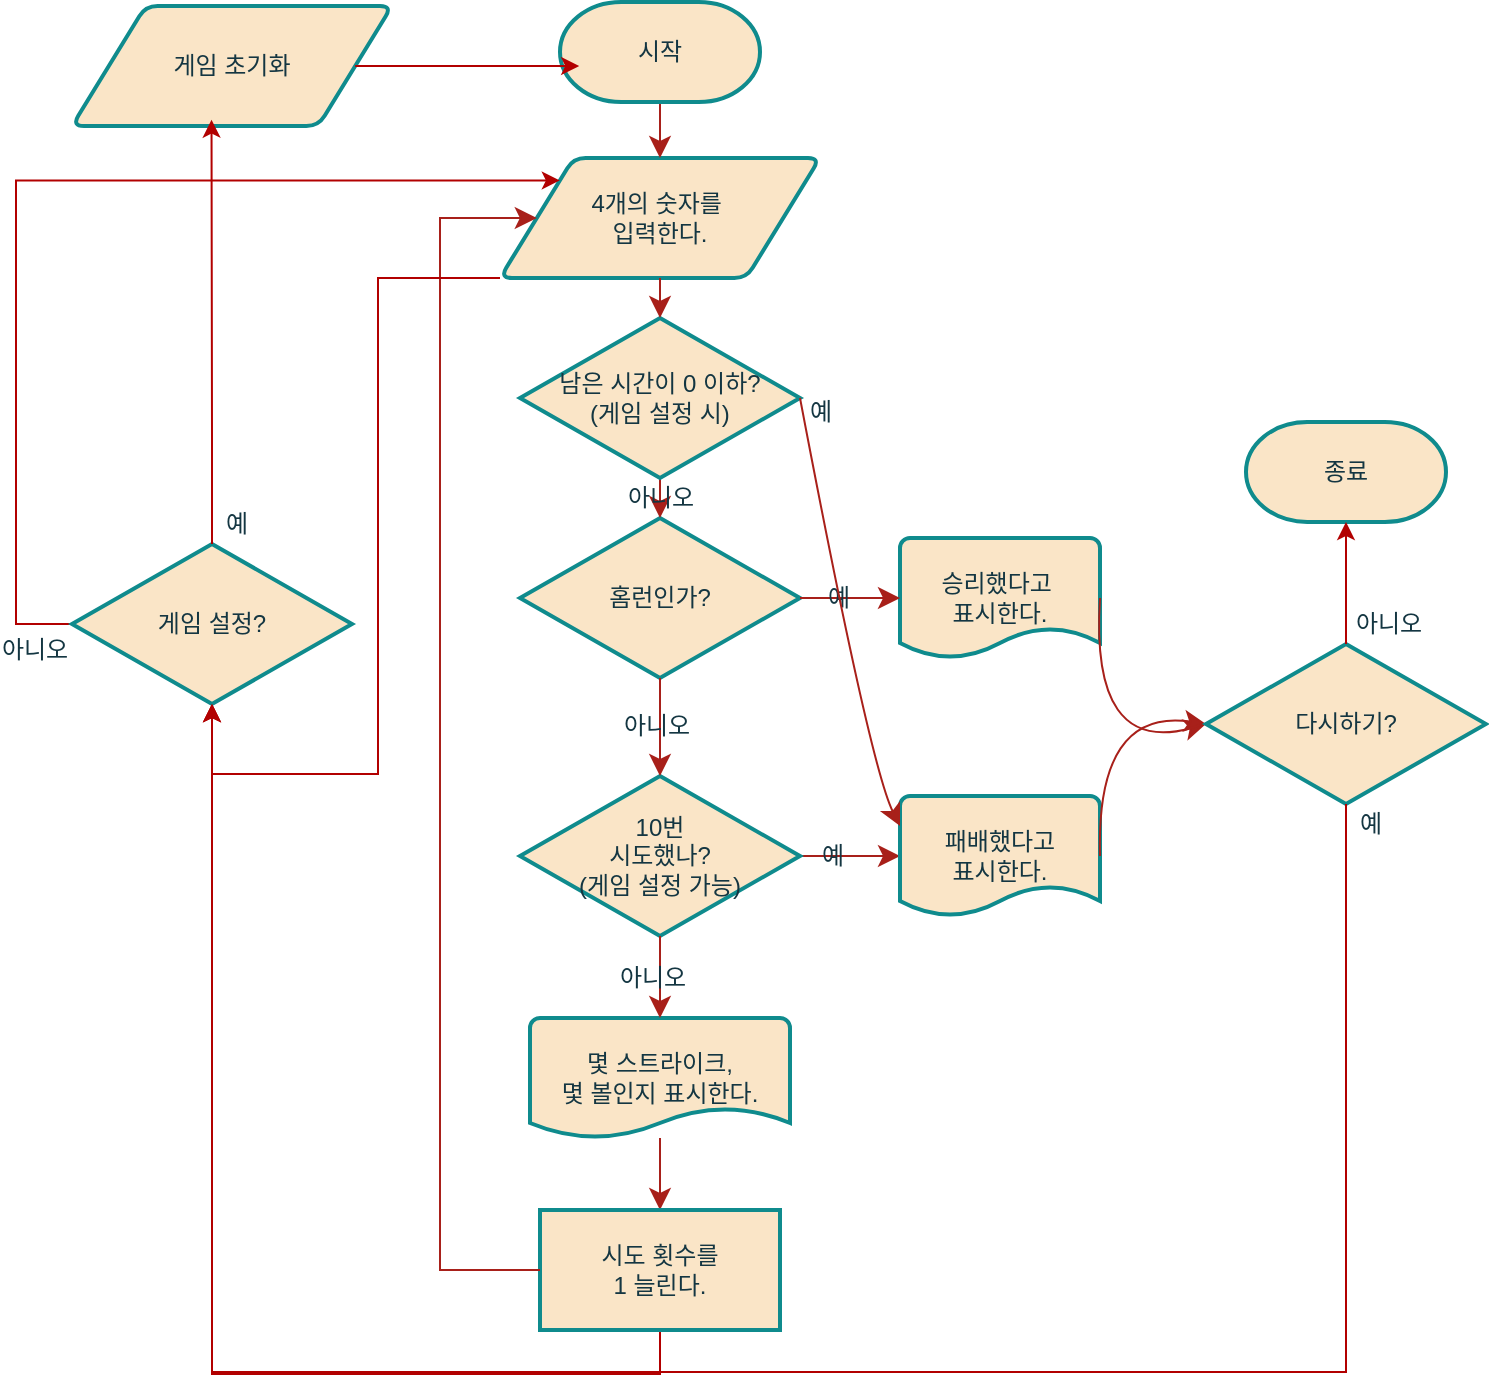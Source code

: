 <mxfile version="28.2.5" pages="2">
  <diagram name="페이지-1" id="xL3ecaV1VPlOIh9ThbmS">
    <mxGraphModel dx="1173" dy="758" grid="0" gridSize="10" guides="1" tooltips="1" connect="1" arrows="1" fold="1" page="1" pageScale="1" pageWidth="827" pageHeight="1169" background="none" math="0" shadow="0">
      <root>
        <mxCell id="0" />
        <mxCell id="1" parent="0" />
        <mxCell id="gsPmv3C-UwRUbHTNX-6e-1" value="4개의 숫자를&amp;nbsp;&lt;div&gt;입력한다.&lt;/div&gt;" style="shape=parallelogram;html=1;strokeWidth=2;perimeter=parallelogramPerimeter;whiteSpace=wrap;rounded=1;arcSize=12;size=0.23;labelBackgroundColor=none;fillColor=#FAE5C7;strokeColor=#0F8B8D;fontColor=#143642;" parent="1" vertex="1">
          <mxGeometry x="285" y="160" width="160" height="60" as="geometry" />
        </mxCell>
        <mxCell id="gsPmv3C-UwRUbHTNX-6e-2" value="홈런인가?" style="strokeWidth=2;html=1;shape=mxgraph.flowchart.decision;whiteSpace=wrap;labelBackgroundColor=none;fillColor=#FAE5C7;strokeColor=#0F8B8D;fontColor=#143642;" parent="1" vertex="1">
          <mxGeometry x="295" y="340" width="140" height="80" as="geometry" />
        </mxCell>
        <mxCell id="gsPmv3C-UwRUbHTNX-6e-3" style="edgeStyle=none;curved=1;rounded=0;orthogonalLoop=1;jettySize=auto;html=1;entryX=0.5;entryY=0;entryDx=0;entryDy=0;entryPerimeter=0;fontSize=12;startSize=8;endSize=8;labelBackgroundColor=none;strokeColor=#A8201A;fontColor=default;exitX=0.5;exitY=1;exitDx=0;exitDy=0;exitPerimeter=0;" parent="1" source="DxTwgUKuCCA3wFhqtXmP-4" target="gsPmv3C-UwRUbHTNX-6e-2" edge="1">
          <mxGeometry relative="1" as="geometry">
            <mxPoint x="365" y="290" as="sourcePoint" />
          </mxGeometry>
        </mxCell>
        <mxCell id="gsPmv3C-UwRUbHTNX-6e-4" value="승리했다고&amp;nbsp;&lt;div&gt;표시한다.&lt;/div&gt;" style="strokeWidth=2;html=1;shape=mxgraph.flowchart.document2;whiteSpace=wrap;size=0.25;labelBackgroundColor=none;fillColor=#FAE5C7;strokeColor=#0F8B8D;fontColor=#143642;" parent="1" vertex="1">
          <mxGeometry x="485" y="350" width="100" height="60" as="geometry" />
        </mxCell>
        <mxCell id="gsPmv3C-UwRUbHTNX-6e-5" style="edgeStyle=none;curved=1;rounded=0;orthogonalLoop=1;jettySize=auto;html=1;entryX=0;entryY=0.5;entryDx=0;entryDy=0;entryPerimeter=0;fontSize=12;startSize=8;endSize=8;labelBackgroundColor=none;strokeColor=#A8201A;fontColor=default;" parent="1" source="gsPmv3C-UwRUbHTNX-6e-2" target="gsPmv3C-UwRUbHTNX-6e-4" edge="1">
          <mxGeometry relative="1" as="geometry" />
        </mxCell>
        <mxCell id="gsPmv3C-UwRUbHTNX-6e-6" value="예" style="edgeLabel;html=1;align=center;verticalAlign=middle;resizable=0;points=[];fontSize=12;labelBackgroundColor=none;fontColor=#143642;" parent="gsPmv3C-UwRUbHTNX-6e-5" vertex="1" connectable="0">
          <mxGeometry x="-0.248" relative="1" as="geometry">
            <mxPoint as="offset" />
          </mxGeometry>
        </mxCell>
        <mxCell id="gsPmv3C-UwRUbHTNX-6e-11" style="edgeStyle=none;curved=1;rounded=0;orthogonalLoop=1;jettySize=auto;html=1;exitX=1;exitY=0.5;exitDx=0;exitDy=0;exitPerimeter=0;fontSize=12;startSize=8;endSize=8;labelBackgroundColor=none;strokeColor=#A8201A;fontColor=default;" parent="1" source="gsPmv3C-UwRUbHTNX-6e-7" target="gsPmv3C-UwRUbHTNX-6e-10" edge="1">
          <mxGeometry relative="1" as="geometry" />
        </mxCell>
        <mxCell id="gsPmv3C-UwRUbHTNX-6e-12" value="예" style="edgeLabel;html=1;align=center;verticalAlign=middle;resizable=0;points=[];fontSize=12;labelBackgroundColor=none;fontColor=#143642;" parent="gsPmv3C-UwRUbHTNX-6e-11" vertex="1" connectable="0">
          <mxGeometry x="-0.133" relative="1" as="geometry">
            <mxPoint x="263" y="-16" as="offset" />
          </mxGeometry>
        </mxCell>
        <mxCell id="gsPmv3C-UwRUbHTNX-6e-7" value="10번&lt;div&gt;시도했나?&lt;br&gt;(게임 설정 가능)&lt;/div&gt;" style="strokeWidth=2;html=1;shape=mxgraph.flowchart.decision;whiteSpace=wrap;labelBackgroundColor=none;fillColor=#FAE5C7;strokeColor=#0F8B8D;fontColor=#143642;" parent="1" vertex="1">
          <mxGeometry x="295" y="469" width="140" height="80" as="geometry" />
        </mxCell>
        <mxCell id="gsPmv3C-UwRUbHTNX-6e-8" style="edgeStyle=none;curved=1;rounded=0;orthogonalLoop=1;jettySize=auto;html=1;exitX=0.5;exitY=1;exitDx=0;exitDy=0;exitPerimeter=0;entryX=0.5;entryY=0;entryDx=0;entryDy=0;entryPerimeter=0;fontSize=12;startSize=8;endSize=8;labelBackgroundColor=none;strokeColor=#A8201A;fontColor=default;" parent="1" source="gsPmv3C-UwRUbHTNX-6e-2" target="gsPmv3C-UwRUbHTNX-6e-7" edge="1">
          <mxGeometry relative="1" as="geometry" />
        </mxCell>
        <mxCell id="gsPmv3C-UwRUbHTNX-6e-9" value="아니오" style="edgeLabel;html=1;align=center;verticalAlign=middle;resizable=0;points=[];fontSize=12;labelBackgroundColor=none;fontColor=#143642;" parent="gsPmv3C-UwRUbHTNX-6e-8" vertex="1" connectable="0">
          <mxGeometry x="-0.017" y="-2" relative="1" as="geometry">
            <mxPoint as="offset" />
          </mxGeometry>
        </mxCell>
        <mxCell id="gsPmv3C-UwRUbHTNX-6e-10" value="패배했다고&lt;div&gt;표시한다.&lt;/div&gt;" style="strokeWidth=2;html=1;shape=mxgraph.flowchart.document2;whiteSpace=wrap;size=0.25;labelBackgroundColor=none;fillColor=#FAE5C7;strokeColor=#0F8B8D;fontColor=#143642;" parent="1" vertex="1">
          <mxGeometry x="485" y="479" width="100" height="60" as="geometry" />
        </mxCell>
        <mxCell id="gsPmv3C-UwRUbHTNX-6e-23" style="edgeStyle=none;curved=1;rounded=0;orthogonalLoop=1;jettySize=auto;html=1;entryX=0.5;entryY=0;entryDx=0;entryDy=0;fontSize=12;startSize=8;endSize=8;labelBackgroundColor=none;strokeColor=#A8201A;fontColor=default;" parent="1" source="gsPmv3C-UwRUbHTNX-6e-13" target="gsPmv3C-UwRUbHTNX-6e-18" edge="1">
          <mxGeometry relative="1" as="geometry" />
        </mxCell>
        <mxCell id="gsPmv3C-UwRUbHTNX-6e-13" value="몇 스트라이크,&lt;div&gt;몇 볼인지 표시한다.&lt;/div&gt;" style="strokeWidth=2;html=1;shape=mxgraph.flowchart.document2;whiteSpace=wrap;size=0.25;labelBackgroundColor=none;fillColor=#FAE5C7;strokeColor=#0F8B8D;fontColor=#143642;" parent="1" vertex="1">
          <mxGeometry x="300" y="590" width="130" height="60" as="geometry" />
        </mxCell>
        <mxCell id="gsPmv3C-UwRUbHTNX-6e-14" style="edgeStyle=none;curved=1;rounded=0;orthogonalLoop=1;jettySize=auto;html=1;exitX=0.5;exitY=1;exitDx=0;exitDy=0;exitPerimeter=0;entryX=0.5;entryY=0;entryDx=0;entryDy=0;entryPerimeter=0;fontSize=12;startSize=8;endSize=8;labelBackgroundColor=none;strokeColor=#A8201A;fontColor=default;" parent="1" source="gsPmv3C-UwRUbHTNX-6e-7" target="gsPmv3C-UwRUbHTNX-6e-13" edge="1">
          <mxGeometry relative="1" as="geometry" />
        </mxCell>
        <mxCell id="gsPmv3C-UwRUbHTNX-6e-15" value="아니오" style="edgeLabel;html=1;align=center;verticalAlign=middle;resizable=0;points=[];fontSize=12;labelBackgroundColor=none;fontColor=#143642;" parent="gsPmv3C-UwRUbHTNX-6e-14" vertex="1" connectable="0">
          <mxGeometry x="-0.011" y="-4" relative="1" as="geometry">
            <mxPoint as="offset" />
          </mxGeometry>
        </mxCell>
        <mxCell id="DxTwgUKuCCA3wFhqtXmP-14" style="edgeStyle=orthogonalEdgeStyle;rounded=0;orthogonalLoop=1;jettySize=auto;html=1;fillColor=#e51400;strokeColor=#B20000;" edge="1" parent="1" source="gsPmv3C-UwRUbHTNX-6e-18" target="DxTwgUKuCCA3wFhqtXmP-10">
          <mxGeometry relative="1" as="geometry">
            <Array as="points">
              <mxPoint x="365" y="768" />
              <mxPoint x="141" y="768" />
            </Array>
          </mxGeometry>
        </mxCell>
        <mxCell id="gsPmv3C-UwRUbHTNX-6e-18" value="시도 횟수를&lt;div&gt;1 늘린다.&lt;/div&gt;" style="rounded=1;whiteSpace=wrap;html=1;absoluteArcSize=1;arcSize=0;strokeWidth=2;labelBackgroundColor=none;fillColor=#FAE5C7;strokeColor=#0F8B8D;fontColor=#143642;" parent="1" vertex="1">
          <mxGeometry x="305" y="686" width="120" height="60" as="geometry" />
        </mxCell>
        <mxCell id="gsPmv3C-UwRUbHTNX-6e-27" value="종료" style="strokeWidth=2;html=1;shape=mxgraph.flowchart.terminator;whiteSpace=wrap;labelBackgroundColor=none;fillColor=#FAE5C7;strokeColor=#0F8B8D;fontColor=#143642;" parent="1" vertex="1">
          <mxGeometry x="658" y="292" width="100" height="50" as="geometry" />
        </mxCell>
        <mxCell id="gsPmv3C-UwRUbHTNX-6e-29" style="edgeStyle=none;curved=1;rounded=0;orthogonalLoop=1;jettySize=auto;html=1;exitX=0.5;exitY=1;exitDx=0;exitDy=0;exitPerimeter=0;fontSize=12;startSize=8;endSize=8;labelBackgroundColor=none;strokeColor=#A8201A;fontColor=default;" parent="1" source="gsPmv3C-UwRUbHTNX-6e-28" target="gsPmv3C-UwRUbHTNX-6e-1" edge="1">
          <mxGeometry relative="1" as="geometry" />
        </mxCell>
        <mxCell id="gsPmv3C-UwRUbHTNX-6e-28" value="시작" style="strokeWidth=2;html=1;shape=mxgraph.flowchart.terminator;whiteSpace=wrap;labelBackgroundColor=none;fillColor=#FAE5C7;strokeColor=#0F8B8D;fontColor=#143642;" parent="1" vertex="1">
          <mxGeometry x="315" y="82" width="100" height="50" as="geometry" />
        </mxCell>
        <mxCell id="gsPmv3C-UwRUbHTNX-6e-30" style="edgeStyle=none;curved=1;rounded=0;orthogonalLoop=1;jettySize=auto;html=1;exitX=1;exitY=0.5;exitDx=0;exitDy=0;exitPerimeter=0;entryX=0;entryY=0.5;entryDx=0;entryDy=0;entryPerimeter=0;fontSize=12;startSize=8;endSize=8;labelBackgroundColor=none;strokeColor=#A8201A;fontColor=default;" parent="1" source="gsPmv3C-UwRUbHTNX-6e-4" target="DxTwgUKuCCA3wFhqtXmP-22" edge="1">
          <mxGeometry relative="1" as="geometry">
            <Array as="points">
              <mxPoint x="580" y="459" />
            </Array>
          </mxGeometry>
        </mxCell>
        <mxCell id="gsPmv3C-UwRUbHTNX-6e-31" style="edgeStyle=none;curved=1;rounded=0;orthogonalLoop=1;jettySize=auto;html=1;exitX=1;exitY=0.5;exitDx=0;exitDy=0;exitPerimeter=0;fontSize=12;startSize=8;endSize=8;labelBackgroundColor=none;strokeColor=#A8201A;fontColor=default;entryX=0;entryY=0.5;entryDx=0;entryDy=0;entryPerimeter=0;" parent="1" source="gsPmv3C-UwRUbHTNX-6e-10" target="DxTwgUKuCCA3wFhqtXmP-22" edge="1">
          <mxGeometry relative="1" as="geometry">
            <Array as="points">
              <mxPoint x="583" y="435" />
            </Array>
            <mxPoint x="677" y="486" as="targetPoint" />
          </mxGeometry>
        </mxCell>
        <mxCell id="gsPmv3C-UwRUbHTNX-6e-32" value="" style="edgeStyle=elbowEdgeStyle;elbow=vertical;endArrow=classic;html=1;curved=0;rounded=0;endSize=8;startSize=8;fontSize=12;exitX=0;exitY=0.5;exitDx=0;exitDy=0;labelBackgroundColor=none;strokeColor=#A8201A;fontColor=default;" parent="1" source="gsPmv3C-UwRUbHTNX-6e-18" target="gsPmv3C-UwRUbHTNX-6e-1" edge="1">
          <mxGeometry width="50" height="50" relative="1" as="geometry">
            <mxPoint x="165" y="600" as="sourcePoint" />
            <mxPoint x="215" y="550" as="targetPoint" />
            <Array as="points">
              <mxPoint x="255" y="450" />
            </Array>
          </mxGeometry>
        </mxCell>
        <mxCell id="DxTwgUKuCCA3wFhqtXmP-4" value="남은 시간이 0 이하?&lt;br&gt;(게임 설정 시)" style="strokeWidth=2;html=1;shape=mxgraph.flowchart.decision;whiteSpace=wrap;labelBackgroundColor=none;fillColor=#FAE5C7;strokeColor=#0F8B8D;fontColor=#143642;" vertex="1" parent="1">
          <mxGeometry x="295" y="240" width="140" height="80" as="geometry" />
        </mxCell>
        <mxCell id="DxTwgUKuCCA3wFhqtXmP-5" style="edgeStyle=none;curved=1;rounded=0;orthogonalLoop=1;jettySize=auto;html=1;entryX=0;entryY=0.25;entryDx=0;entryDy=0;entryPerimeter=0;fontSize=12;startSize=8;endSize=8;labelBackgroundColor=none;strokeColor=#A8201A;fontColor=default;exitX=1;exitY=0.5;exitDx=0;exitDy=0;exitPerimeter=0;" edge="1" parent="1" source="DxTwgUKuCCA3wFhqtXmP-4" target="gsPmv3C-UwRUbHTNX-6e-10">
          <mxGeometry relative="1" as="geometry">
            <mxPoint x="455" y="360" as="sourcePoint" />
            <mxPoint x="505" y="360" as="targetPoint" />
            <Array as="points">
              <mxPoint x="470" y="464" />
            </Array>
          </mxGeometry>
        </mxCell>
        <mxCell id="DxTwgUKuCCA3wFhqtXmP-6" value="예" style="edgeLabel;html=1;align=center;verticalAlign=middle;resizable=0;points=[];fontSize=12;labelBackgroundColor=none;fontColor=#143642;" vertex="1" connectable="0" parent="DxTwgUKuCCA3wFhqtXmP-5">
          <mxGeometry x="-0.248" relative="1" as="geometry">
            <mxPoint x="-6" y="-75" as="offset" />
          </mxGeometry>
        </mxCell>
        <mxCell id="DxTwgUKuCCA3wFhqtXmP-8" style="edgeStyle=none;curved=1;rounded=0;orthogonalLoop=1;jettySize=auto;html=1;exitX=0.5;exitY=1;exitDx=0;exitDy=0;fontSize=12;startSize=8;endSize=8;labelBackgroundColor=none;strokeColor=#A8201A;fontColor=default;entryX=0.5;entryY=0;entryDx=0;entryDy=0;entryPerimeter=0;" edge="1" parent="1" source="gsPmv3C-UwRUbHTNX-6e-1" target="DxTwgUKuCCA3wFhqtXmP-4">
          <mxGeometry relative="1" as="geometry">
            <mxPoint x="375" y="140" as="sourcePoint" />
            <mxPoint x="375" y="190" as="targetPoint" />
          </mxGeometry>
        </mxCell>
        <mxCell id="DxTwgUKuCCA3wFhqtXmP-9" value="아니오" style="edgeLabel;html=1;align=center;verticalAlign=middle;resizable=0;points=[];fontSize=12;labelBackgroundColor=none;fontColor=#143642;" vertex="1" connectable="0" parent="1">
          <mxGeometry x="365" y="330" as="geometry" />
        </mxCell>
        <mxCell id="DxTwgUKuCCA3wFhqtXmP-16" style="edgeStyle=orthogonalEdgeStyle;rounded=0;orthogonalLoop=1;jettySize=auto;html=1;entryX=0;entryY=0;entryDx=0;entryDy=0;fillColor=#e51400;strokeColor=#B20000;" edge="1" parent="1" source="DxTwgUKuCCA3wFhqtXmP-10" target="gsPmv3C-UwRUbHTNX-6e-1">
          <mxGeometry relative="1" as="geometry">
            <Array as="points">
              <mxPoint x="43" y="393" />
              <mxPoint x="43" y="171" />
            </Array>
          </mxGeometry>
        </mxCell>
        <mxCell id="DxTwgUKuCCA3wFhqtXmP-10" value="게임 설정?" style="strokeWidth=2;html=1;shape=mxgraph.flowchart.decision;whiteSpace=wrap;labelBackgroundColor=none;fillColor=#FAE5C7;strokeColor=#0F8B8D;fontColor=#143642;" vertex="1" parent="1">
          <mxGeometry x="71" y="353" width="140" height="80" as="geometry" />
        </mxCell>
        <mxCell id="DxTwgUKuCCA3wFhqtXmP-15" style="edgeStyle=orthogonalEdgeStyle;rounded=0;orthogonalLoop=1;jettySize=auto;html=1;exitX=0;exitY=1;exitDx=0;exitDy=0;entryX=0.5;entryY=1;entryDx=0;entryDy=0;entryPerimeter=0;fillColor=#e51400;strokeColor=#B20000;" edge="1" parent="1" source="gsPmv3C-UwRUbHTNX-6e-1" target="DxTwgUKuCCA3wFhqtXmP-10">
          <mxGeometry relative="1" as="geometry">
            <Array as="points">
              <mxPoint x="224" y="220" />
              <mxPoint x="224" y="468" />
              <mxPoint x="141" y="468" />
            </Array>
          </mxGeometry>
        </mxCell>
        <mxCell id="DxTwgUKuCCA3wFhqtXmP-17" value="예" style="edgeLabel;html=1;align=center;verticalAlign=middle;resizable=0;points=[];fontSize=12;labelBackgroundColor=none;fontColor=#143642;" vertex="1" connectable="0" parent="1">
          <mxGeometry x="80" y="360" as="geometry">
            <mxPoint x="73" y="-17" as="offset" />
          </mxGeometry>
        </mxCell>
        <mxCell id="DxTwgUKuCCA3wFhqtXmP-18" value="아니오" style="edgeLabel;html=1;align=center;verticalAlign=middle;resizable=0;points=[];fontSize=12;labelBackgroundColor=none;fontColor=#143642;" vertex="1" connectable="0" parent="1">
          <mxGeometry x="52" y="406" as="geometry" />
        </mxCell>
        <mxCell id="DxTwgUKuCCA3wFhqtXmP-19" value="게임 초기화" style="shape=parallelogram;html=1;strokeWidth=2;perimeter=parallelogramPerimeter;whiteSpace=wrap;rounded=1;arcSize=12;size=0.23;labelBackgroundColor=none;fillColor=#FAE5C7;strokeColor=#0F8B8D;fontColor=#143642;" vertex="1" parent="1">
          <mxGeometry x="71" y="84" width="160" height="60" as="geometry" />
        </mxCell>
        <mxCell id="DxTwgUKuCCA3wFhqtXmP-20" style="edgeStyle=orthogonalEdgeStyle;rounded=0;orthogonalLoop=1;jettySize=auto;html=1;entryX=0.436;entryY=0.947;entryDx=0;entryDy=0;entryPerimeter=0;fillColor=#e51400;strokeColor=#B20000;" edge="1" parent="1" source="DxTwgUKuCCA3wFhqtXmP-10" target="DxTwgUKuCCA3wFhqtXmP-19">
          <mxGeometry relative="1" as="geometry">
            <Array as="points">
              <mxPoint x="141" y="301" />
              <mxPoint x="141" y="301" />
            </Array>
          </mxGeometry>
        </mxCell>
        <mxCell id="DxTwgUKuCCA3wFhqtXmP-21" style="edgeStyle=orthogonalEdgeStyle;rounded=0;orthogonalLoop=1;jettySize=auto;html=1;entryX=0.096;entryY=0.64;entryDx=0;entryDy=0;entryPerimeter=0;fillColor=#e51400;strokeColor=#B20000;" edge="1" parent="1" source="DxTwgUKuCCA3wFhqtXmP-19" target="gsPmv3C-UwRUbHTNX-6e-28">
          <mxGeometry relative="1" as="geometry" />
        </mxCell>
        <mxCell id="DxTwgUKuCCA3wFhqtXmP-22" value="다시하기?" style="strokeWidth=2;html=1;shape=mxgraph.flowchart.decision;whiteSpace=wrap;labelBackgroundColor=none;fillColor=#FAE5C7;strokeColor=#0F8B8D;fontColor=#143642;" vertex="1" parent="1">
          <mxGeometry x="638" y="403" width="140" height="80" as="geometry" />
        </mxCell>
        <mxCell id="DxTwgUKuCCA3wFhqtXmP-23" style="edgeStyle=orthogonalEdgeStyle;rounded=0;orthogonalLoop=1;jettySize=auto;html=1;entryX=0.5;entryY=1;entryDx=0;entryDy=0;entryPerimeter=0;fillColor=#e51400;strokeColor=#B20000;" edge="1" parent="1" source="DxTwgUKuCCA3wFhqtXmP-22" target="gsPmv3C-UwRUbHTNX-6e-27">
          <mxGeometry relative="1" as="geometry" />
        </mxCell>
        <mxCell id="DxTwgUKuCCA3wFhqtXmP-24" value="아니오" style="edgeLabel;html=1;align=center;verticalAlign=middle;resizable=0;points=[];fontSize=12;labelBackgroundColor=none;fontColor=#143642;" vertex="1" connectable="0" parent="1">
          <mxGeometry x="729" y="393" as="geometry" />
        </mxCell>
        <mxCell id="DxTwgUKuCCA3wFhqtXmP-25" style="edgeStyle=orthogonalEdgeStyle;rounded=0;orthogonalLoop=1;jettySize=auto;html=1;entryX=0.5;entryY=1;entryDx=0;entryDy=0;entryPerimeter=0;fillColor=#e51400;strokeColor=#B20000;" edge="1" parent="1" source="DxTwgUKuCCA3wFhqtXmP-22" target="DxTwgUKuCCA3wFhqtXmP-10">
          <mxGeometry relative="1" as="geometry">
            <Array as="points">
              <mxPoint x="708" y="767" />
              <mxPoint x="141" y="767" />
            </Array>
          </mxGeometry>
        </mxCell>
        <mxCell id="DxTwgUKuCCA3wFhqtXmP-26" value="예" style="edgeLabel;html=1;align=center;verticalAlign=middle;resizable=0;points=[];fontSize=12;labelBackgroundColor=none;fontColor=#143642;" vertex="1" connectable="0" parent="1">
          <mxGeometry x="451" y="509" as="geometry" />
        </mxCell>
      </root>
    </mxGraphModel>
  </diagram>
  <diagram id="o0Wyf-wUfavdTtwm7Tk3" name="페이지-2">
    <mxGraphModel dx="1027" dy="1417" grid="1" gridSize="10" guides="1" tooltips="1" connect="1" arrows="1" fold="1" page="0" pageScale="1" pageWidth="827" pageHeight="1169" math="0" shadow="0">
      <root>
        <mxCell id="0" />
        <mxCell id="1" parent="0" />
        <mxCell id="-VFAssmWxdIcZPqR4_0H-1" value="4개의 숫자를&amp;nbsp;&lt;div&gt;입력한다.&lt;/div&gt;" style="shape=parallelogram;html=1;strokeWidth=2;perimeter=parallelogramPerimeter;whiteSpace=wrap;rounded=1;arcSize=12;size=0.23;labelBackgroundColor=none;fillColor=#FAE5C7;strokeColor=#0F8B8D;fontColor=#143642;" vertex="1" parent="1">
          <mxGeometry x="330" y="-150" width="160" height="60" as="geometry" />
        </mxCell>
        <mxCell id="-VFAssmWxdIcZPqR4_0H-2" value="홈런인가?" style="strokeWidth=2;html=1;shape=mxgraph.flowchart.decision;whiteSpace=wrap;labelBackgroundColor=none;fillColor=#FAE5C7;strokeColor=#0F8B8D;fontColor=#143642;" vertex="1" parent="1">
          <mxGeometry x="340" y="-40" width="140" height="80" as="geometry" />
        </mxCell>
        <mxCell id="-VFAssmWxdIcZPqR4_0H-3" style="edgeStyle=none;curved=1;rounded=0;orthogonalLoop=1;jettySize=auto;html=1;exitX=0.5;exitY=1;exitDx=0;exitDy=0;entryX=0.5;entryY=0;entryDx=0;entryDy=0;entryPerimeter=0;fontSize=12;startSize=8;endSize=8;labelBackgroundColor=none;strokeColor=#A8201A;fontColor=default;" edge="1" parent="1" source="-VFAssmWxdIcZPqR4_0H-1" target="-VFAssmWxdIcZPqR4_0H-2">
          <mxGeometry relative="1" as="geometry" />
        </mxCell>
        <mxCell id="-VFAssmWxdIcZPqR4_0H-4" value="승리했다고&amp;nbsp;&lt;div&gt;표시한다.&lt;/div&gt;" style="strokeWidth=2;html=1;shape=mxgraph.flowchart.document2;whiteSpace=wrap;size=0.25;labelBackgroundColor=none;fillColor=#FAE5C7;strokeColor=#0F8B8D;fontColor=#143642;" vertex="1" parent="1">
          <mxGeometry x="500" y="60" width="120" height="60" as="geometry" />
        </mxCell>
        <mxCell id="-VFAssmWxdIcZPqR4_0H-9" value="10번&lt;div&gt;시도했나?&lt;/div&gt;" style="strokeWidth=2;html=1;shape=mxgraph.flowchart.decision;whiteSpace=wrap;labelBackgroundColor=none;fillColor=#FAE5C7;strokeColor=#0F8B8D;fontColor=#143642;" vertex="1" parent="1">
          <mxGeometry x="190" y="50" width="140" height="80" as="geometry" />
        </mxCell>
        <mxCell id="-VFAssmWxdIcZPqR4_0H-12" value="패배했다고&lt;div&gt;표시한다.&lt;/div&gt;" style="strokeWidth=2;html=1;shape=mxgraph.flowchart.document2;whiteSpace=wrap;size=0.25;labelBackgroundColor=none;fillColor=#FAE5C7;strokeColor=#0F8B8D;fontColor=#143642;" vertex="1" parent="1">
          <mxGeometry x="340" y="150" width="120" height="70" as="geometry" />
        </mxCell>
        <mxCell id="-VFAssmWxdIcZPqR4_0H-13" style="edgeStyle=none;curved=1;rounded=0;orthogonalLoop=1;jettySize=auto;html=1;entryX=0.5;entryY=0;entryDx=0;entryDy=0;fontSize=12;startSize=8;endSize=8;labelBackgroundColor=none;strokeColor=#A8201A;fontColor=default;" edge="1" parent="1" source="-VFAssmWxdIcZPqR4_0H-14" target="-VFAssmWxdIcZPqR4_0H-17">
          <mxGeometry relative="1" as="geometry" />
        </mxCell>
        <mxCell id="-VFAssmWxdIcZPqR4_0H-14" value="몇 스트라이크,&lt;div&gt;몇 볼인지 표시한다.&lt;/div&gt;" style="strokeWidth=2;html=1;shape=mxgraph.flowchart.document2;whiteSpace=wrap;size=0.25;labelBackgroundColor=none;fillColor=#FAE5C7;strokeColor=#0F8B8D;fontColor=#143642;" vertex="1" parent="1">
          <mxGeometry x="70" y="150" width="130" height="70" as="geometry" />
        </mxCell>
        <mxCell id="-VFAssmWxdIcZPqR4_0H-17" value="시도 횟수를&lt;div&gt;1 늘린다.&lt;/div&gt;" style="rounded=1;whiteSpace=wrap;html=1;absoluteArcSize=1;arcSize=0;strokeWidth=2;labelBackgroundColor=none;fillColor=#FAE5C7;strokeColor=#0F8B8D;fontColor=#143642;" vertex="1" parent="1">
          <mxGeometry x="75" y="265" width="120" height="60" as="geometry" />
        </mxCell>
        <mxCell id="-VFAssmWxdIcZPqR4_0H-18" value="종료" style="strokeWidth=2;html=1;shape=mxgraph.flowchart.terminator;whiteSpace=wrap;labelBackgroundColor=none;fillColor=#FAE5C7;strokeColor=#0F8B8D;fontColor=#143642;" vertex="1" parent="1">
          <mxGeometry x="520" y="275" width="90" height="50" as="geometry" />
        </mxCell>
        <mxCell id="-VFAssmWxdIcZPqR4_0H-19" style="edgeStyle=none;curved=1;rounded=0;orthogonalLoop=1;jettySize=auto;html=1;exitX=0.5;exitY=1;exitDx=0;exitDy=0;exitPerimeter=0;fontSize=12;startSize=8;endSize=8;labelBackgroundColor=none;strokeColor=#A8201A;fontColor=default;" edge="1" parent="1" source="-VFAssmWxdIcZPqR4_0H-20" target="-VFAssmWxdIcZPqR4_0H-1">
          <mxGeometry relative="1" as="geometry" />
        </mxCell>
        <mxCell id="-VFAssmWxdIcZPqR4_0H-20" value="시작" style="strokeWidth=2;html=1;shape=mxgraph.flowchart.terminator;whiteSpace=wrap;labelBackgroundColor=none;fillColor=#FAE5C7;strokeColor=#0F8B8D;fontColor=#143642;" vertex="1" parent="1">
          <mxGeometry x="360" y="-250" width="100" height="50" as="geometry" />
        </mxCell>
        <mxCell id="-VFAssmWxdIcZPqR4_0H-21" style="edgeStyle=none;curved=1;rounded=0;orthogonalLoop=1;jettySize=auto;html=1;exitX=0.553;exitY=0.883;exitDx=0;exitDy=0;exitPerimeter=0;entryX=0.5;entryY=0;entryDx=0;entryDy=0;entryPerimeter=0;fontSize=12;startSize=8;endSize=8;labelBackgroundColor=none;strokeColor=#A8201A;fontColor=default;" edge="1" parent="1" source="-VFAssmWxdIcZPqR4_0H-4" target="-VFAssmWxdIcZPqR4_0H-18">
          <mxGeometry relative="1" as="geometry">
            <Array as="points" />
          </mxGeometry>
        </mxCell>
        <mxCell id="-VFAssmWxdIcZPqR4_0H-23" value="" style="edgeStyle=elbowEdgeStyle;elbow=vertical;endArrow=classic;html=1;curved=0;rounded=0;endSize=8;startSize=8;fontSize=12;exitX=0;exitY=0.5;exitDx=0;exitDy=0;labelBackgroundColor=none;strokeColor=#A8201A;fontColor=default;" edge="1" parent="1" source="-VFAssmWxdIcZPqR4_0H-17" target="-VFAssmWxdIcZPqR4_0H-1">
          <mxGeometry width="50" height="50" relative="1" as="geometry">
            <mxPoint x="41.6" y="410" as="sourcePoint" />
            <mxPoint x="40.0" y="-130" as="targetPoint" />
            <Array as="points">
              <mxPoint x="20" y="90" />
            </Array>
          </mxGeometry>
        </mxCell>
        <mxCell id="-VFAssmWxdIcZPqR4_0H-24" value="" style="edgeStyle=segmentEdgeStyle;endArrow=classic;html=1;curved=0;rounded=0;endSize=8;startSize=8;strokeColor=#A8201A;fontSize=12;fontColor=#143642;fillColor=#FAE5C7;exitX=0;exitY=0.5;exitDx=0;exitDy=0;exitPerimeter=0;entryX=0.5;entryY=0;entryDx=0;entryDy=0;entryPerimeter=0;" edge="1" parent="1" source="-VFAssmWxdIcZPqR4_0H-2" target="-VFAssmWxdIcZPqR4_0H-9">
          <mxGeometry width="50" height="50" relative="1" as="geometry">
            <mxPoint x="300" y="10" as="sourcePoint" />
            <mxPoint x="260" y="-80" as="targetPoint" />
          </mxGeometry>
        </mxCell>
        <mxCell id="-VFAssmWxdIcZPqR4_0H-25" value="아니오" style="edgeLabel;html=1;align=center;verticalAlign=middle;resizable=0;points=[];fontSize=12;strokeColor=#0F8B8D;fontColor=#143642;fillColor=#FAE5C7;" vertex="1" connectable="0" parent="-VFAssmWxdIcZPqR4_0H-24">
          <mxGeometry x="0.077" y="-1" relative="1" as="geometry">
            <mxPoint x="-12" as="offset" />
          </mxGeometry>
        </mxCell>
        <mxCell id="-VFAssmWxdIcZPqR4_0H-26" value="" style="edgeStyle=segmentEdgeStyle;endArrow=classic;html=1;curved=0;rounded=0;endSize=8;startSize=8;strokeColor=#A8201A;fontSize=12;fontColor=#143642;fillColor=#FAE5C7;exitX=1;exitY=0.5;exitDx=0;exitDy=0;exitPerimeter=0;entryX=0.5;entryY=0;entryDx=0;entryDy=0;entryPerimeter=0;" edge="1" parent="1" source="-VFAssmWxdIcZPqR4_0H-2" target="-VFAssmWxdIcZPqR4_0H-4">
          <mxGeometry width="50" height="50" relative="1" as="geometry">
            <mxPoint x="400" as="sourcePoint" />
            <mxPoint x="320" y="50" as="targetPoint" />
          </mxGeometry>
        </mxCell>
        <mxCell id="-VFAssmWxdIcZPqR4_0H-27" value="예" style="edgeLabel;html=1;align=center;verticalAlign=middle;resizable=0;points=[];fontSize=12;strokeColor=#0F8B8D;fontColor=#143642;fillColor=#FAE5C7;" vertex="1" connectable="0" parent="-VFAssmWxdIcZPqR4_0H-26">
          <mxGeometry x="0.077" y="-1" relative="1" as="geometry">
            <mxPoint x="10" y="-4" as="offset" />
          </mxGeometry>
        </mxCell>
        <mxCell id="-VFAssmWxdIcZPqR4_0H-28" value="" style="edgeStyle=segmentEdgeStyle;endArrow=classic;html=1;curved=0;rounded=0;endSize=8;startSize=8;strokeColor=#A8201A;fontSize=12;fontColor=#143642;fillColor=#FAE5C7;exitX=0;exitY=0.5;exitDx=0;exitDy=0;exitPerimeter=0;entryX=0.5;entryY=0;entryDx=0;entryDy=0;entryPerimeter=0;" edge="1" parent="1" source="-VFAssmWxdIcZPqR4_0H-9" target="-VFAssmWxdIcZPqR4_0H-14">
          <mxGeometry width="50" height="50" relative="1" as="geometry">
            <mxPoint x="170" y="80" as="sourcePoint" />
            <mxPoint x="90" y="130" as="targetPoint" />
          </mxGeometry>
        </mxCell>
        <mxCell id="-VFAssmWxdIcZPqR4_0H-29" value="아니오" style="edgeLabel;html=1;align=center;verticalAlign=middle;resizable=0;points=[];fontSize=12;strokeColor=#0F8B8D;fontColor=#143642;fillColor=#FAE5C7;" vertex="1" connectable="0" parent="-VFAssmWxdIcZPqR4_0H-28">
          <mxGeometry x="0.077" y="-1" relative="1" as="geometry">
            <mxPoint y="-6" as="offset" />
          </mxGeometry>
        </mxCell>
        <mxCell id="-VFAssmWxdIcZPqR4_0H-30" value="" style="edgeStyle=segmentEdgeStyle;endArrow=classic;html=1;curved=0;rounded=0;endSize=8;startSize=8;strokeColor=#A8201A;fontSize=12;fontColor=#143642;fillColor=#FAE5C7;exitX=1;exitY=0.5;exitDx=0;exitDy=0;exitPerimeter=0;entryX=0.5;entryY=0;entryDx=0;entryDy=0;entryPerimeter=0;" edge="1" parent="1" source="-VFAssmWxdIcZPqR4_0H-9" target="-VFAssmWxdIcZPqR4_0H-12">
          <mxGeometry width="50" height="50" relative="1" as="geometry">
            <mxPoint x="350" y="90" as="sourcePoint" />
            <mxPoint x="410" y="140" as="targetPoint" />
          </mxGeometry>
        </mxCell>
        <mxCell id="-VFAssmWxdIcZPqR4_0H-31" value="예" style="edgeLabel;html=1;align=center;verticalAlign=middle;resizable=0;points=[];fontSize=12;strokeColor=#0F8B8D;fontColor=#143642;fillColor=#FAE5C7;" vertex="1" connectable="0" parent="-VFAssmWxdIcZPqR4_0H-30">
          <mxGeometry x="0.077" y="-1" relative="1" as="geometry">
            <mxPoint as="offset" />
          </mxGeometry>
        </mxCell>
        <mxCell id="-VFAssmWxdIcZPqR4_0H-34" value="" style="edgeStyle=elbowEdgeStyle;elbow=horizontal;endArrow=classic;html=1;curved=0;rounded=0;endSize=8;startSize=8;strokeColor=#A8201A;fontSize=12;fontColor=#143642;fillColor=#FAE5C7;exitX=0.533;exitY=0.906;exitDx=0;exitDy=0;exitPerimeter=0;entryX=0;entryY=0.5;entryDx=0;entryDy=0;entryPerimeter=0;" edge="1" parent="1" source="-VFAssmWxdIcZPqR4_0H-12" target="-VFAssmWxdIcZPqR4_0H-18">
          <mxGeometry width="50" height="50" relative="1" as="geometry">
            <mxPoint x="470" y="280" as="sourcePoint" />
            <mxPoint x="520" y="230" as="targetPoint" />
            <Array as="points">
              <mxPoint x="404" y="270" />
            </Array>
          </mxGeometry>
        </mxCell>
      </root>
    </mxGraphModel>
  </diagram>
</mxfile>
